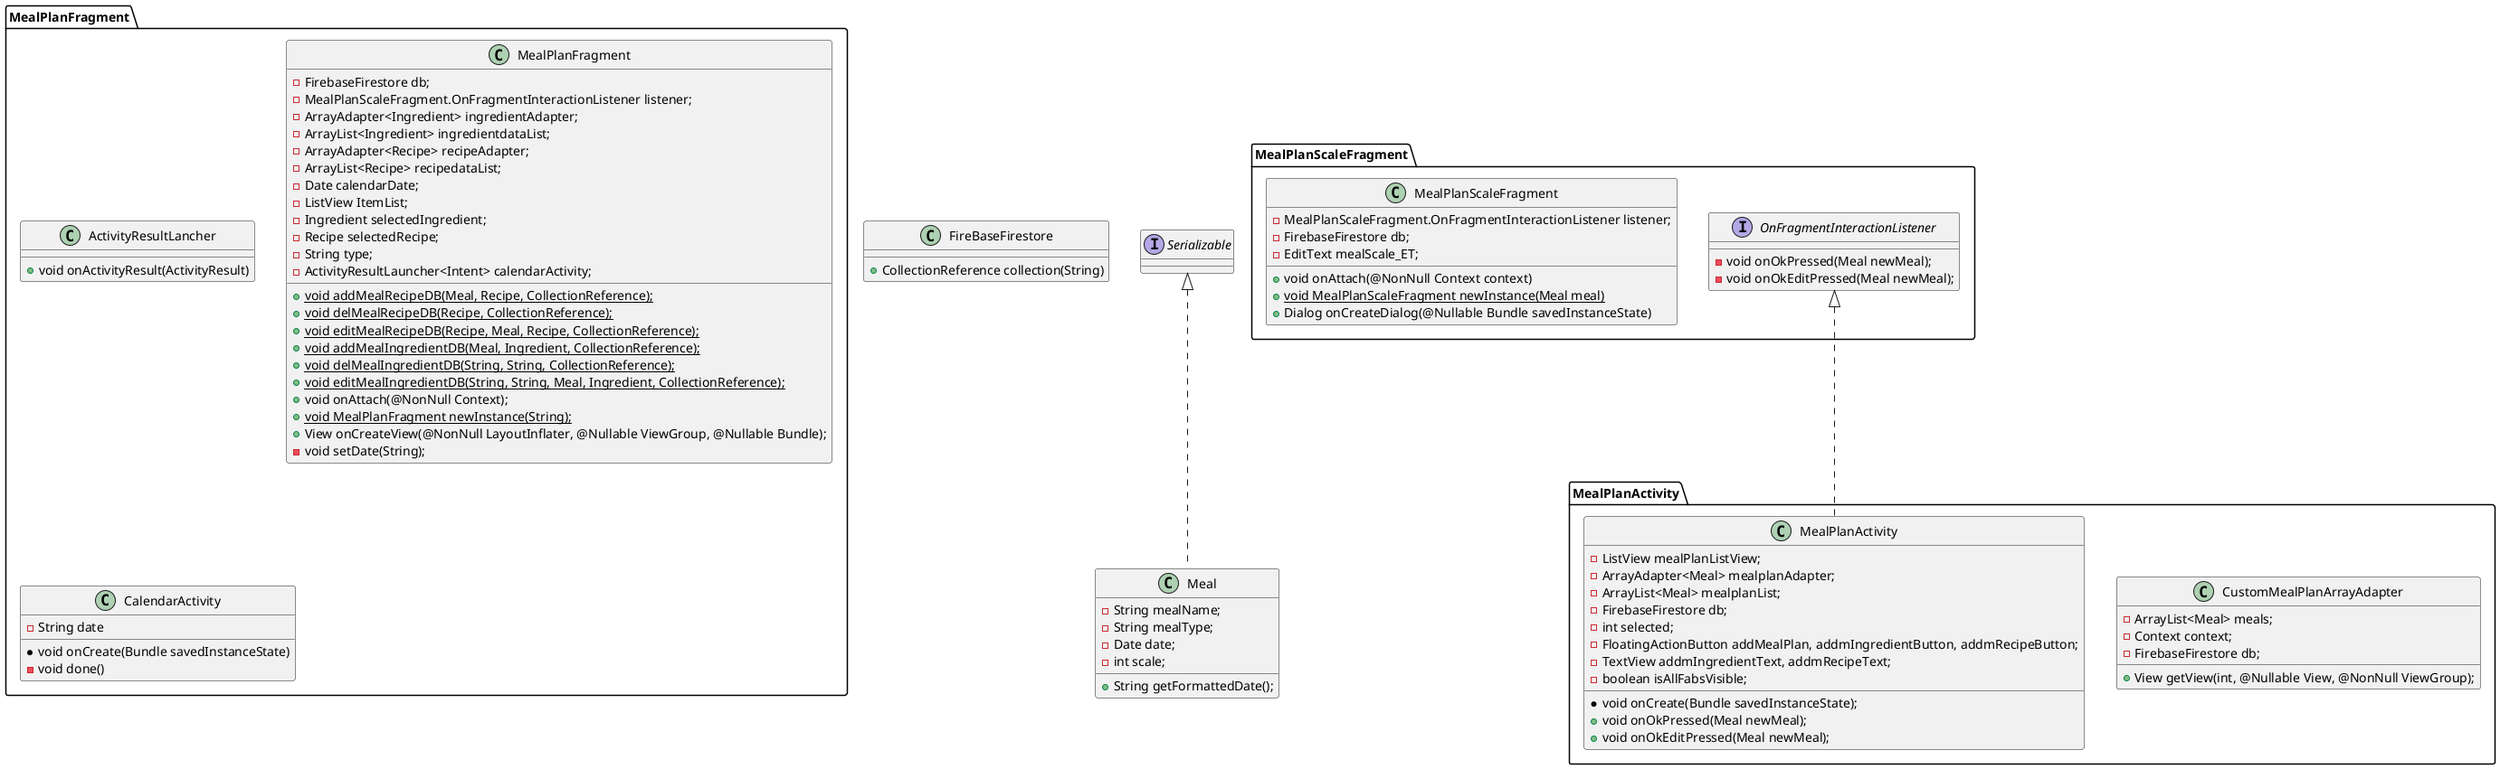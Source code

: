 @startuml
'https://plantuml.com/class-diagram

class FireBaseFirestore
{
    +CollectionReference collection(String)
}

class MealPlanFragment.ActivityResultLancher
{
    +void onActivityResult(ActivityResult)
}

class MealPlanActivity.CustomMealPlanArrayAdapter
{
    -ArrayList<Meal> meals;
    -Context context;
    -FirebaseFirestore db;
    +View getView(int, @Nullable View, @NonNull ViewGroup);
}

class Meal implements Serializable
{
    -String mealName;
    -String mealType;
    -Date date;
    -int scale;
    +String getFormattedDate();
}

class MealPlanActivity.MealPlanActivity implements MealPlanScaleFragment.OnFragmentInteractionListener
{
    -ListView mealPlanListView;
    -ArrayAdapter<Meal> mealplanAdapter;
    -ArrayList<Meal> mealplanList;
    -FirebaseFirestore db;
    -int selected;
    -FloatingActionButton addMealPlan, addmIngredientButton, addmRecipeButton;
    -TextView addmIngredientText, addmRecipeText;
    -boolean isAllFabsVisible;

    *void onCreate(Bundle savedInstanceState);
    +void onOkPressed(Meal newMeal);
    +void onOkEditPressed(Meal newMeal);
}

class MealPlanFragment.MealPlanFragment
{
    -FirebaseFirestore db;
    -MealPlanScaleFragment.OnFragmentInteractionListener listener;
    -ArrayAdapter<Ingredient> ingredientAdapter;
    -ArrayList<Ingredient> ingredientdataList;
    -ArrayAdapter<Recipe> recipeAdapter;
    -ArrayList<Recipe> recipedataList;
    -Date calendarDate;
    -ListView ItemList;
    -Ingredient selectedIngredient;
    -Recipe selectedRecipe;
    -String type;
    -ActivityResultLauncher<Intent> calendarActivity;

    +void {static} addMealRecipeDB(Meal, Recipe, CollectionReference);
    +void {static} delMealRecipeDB(Recipe, CollectionReference);
    +void {static} editMealRecipeDB(Recipe, Meal, Recipe, CollectionReference);
    +void {static} addMealIngredientDB(Meal, Ingredient, CollectionReference);
    +void {static} delMealIngredientDB(String, String, CollectionReference);
    +void {static} editMealIngredientDB(String, String, Meal, Ingredient, CollectionReference);
    +void onAttach(@NonNull Context);
    +void {static} MealPlanFragment newInstance(String);
    +View onCreateView(@NonNull LayoutInflater, @Nullable ViewGroup, @Nullable Bundle);
    -void setDate(String);
}

class MealPlanScaleFragment.MealPlanScaleFragment
{
    -MealPlanScaleFragment.OnFragmentInteractionListener listener;
    -FirebaseFirestore db;
    -EditText mealScale_ET;
    +void onAttach(@NonNull Context context)
    +void {static} MealPlanScaleFragment newInstance(Meal meal)
    +Dialog onCreateDialog(@Nullable Bundle savedInstanceState)
}

interface MealPlanScaleFragment.OnFragmentInteractionListener
{
    -void onOkPressed(Meal newMeal);
    -void onOkEditPressed(Meal newMeal);
}

class MealPlanFragment.CalendarActivity
{
    - String date
    * void onCreate(Bundle savedInstanceState)
    - void done()
}





@enduml